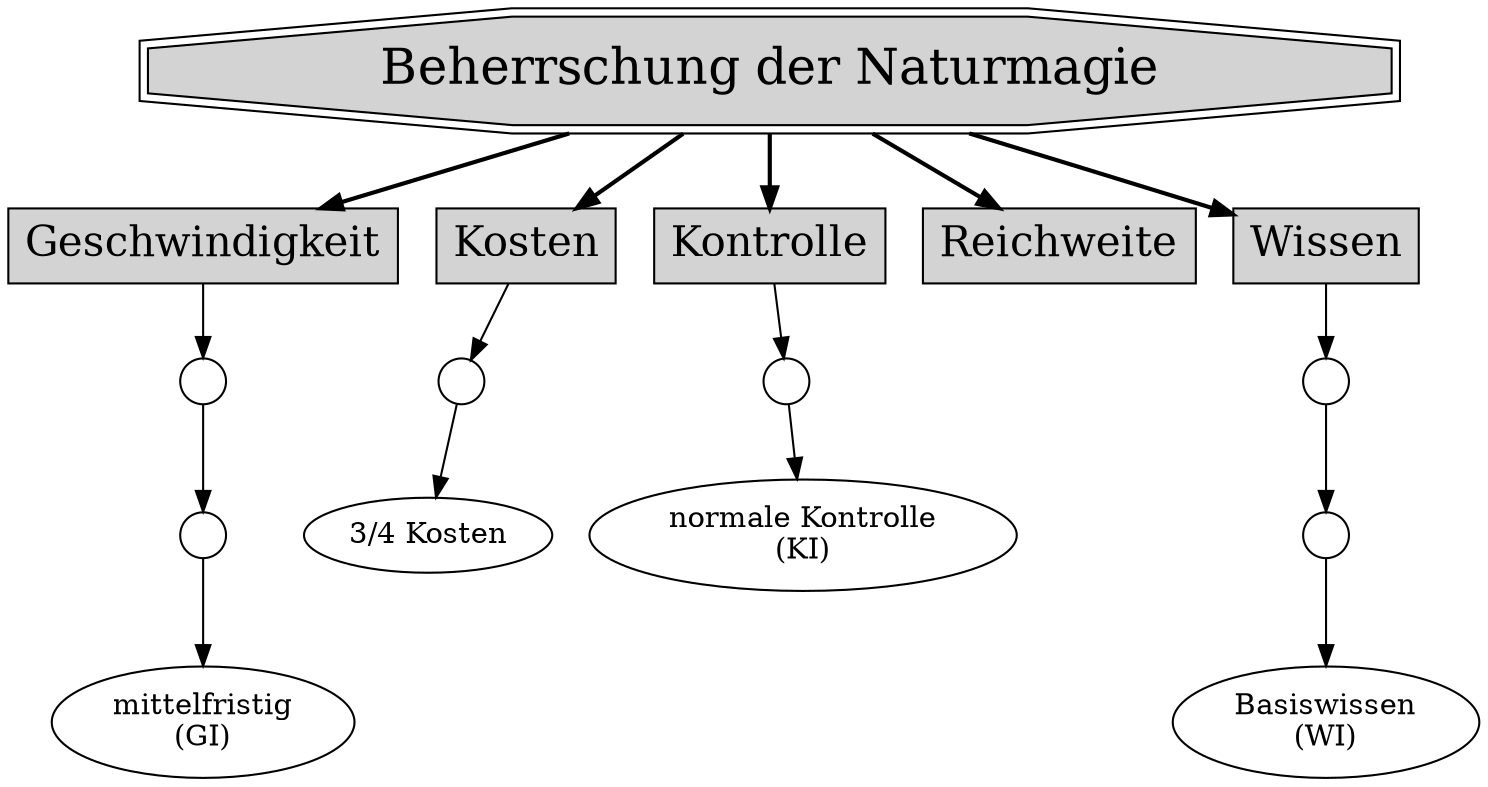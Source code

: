 digraph Naturmagie {
  "Beherrschung der Naturmagie" [ shape = doubleoctagon, fontsize = 24, style = filled ]

  "Beherrschung der Naturmagie" -> KG [ style = bold ]
  "Beherrschung der Naturmagie" -> KK [ style = bold ]
  "Beherrschung der Naturmagie" -> KO [ style = bold ]
  "Beherrschung der Naturmagie" -> KR [ style = bold ]
  "Beherrschung der Naturmagie" -> KW [ style = bold ]

  KK -> KK1 -> "3/4"
  KK [ shape = box, label = Kosten, fontsize = 20, style = filled ]
  KK1 [ label = "", width = 0.3, height = 0.3 ]
  "3/4" [ label = "3/4 Kosten" ]

  KG -> KG1 -> KG2 -> GI
  KG [ shape = box, label = Geschwindigkeit, fontsize = 20, style = filled ]
  KG1 [ label = "", width = 0.3, height = 0.3 ]
  KG2 [ label = "", width = 0.3, height = 0.3 ]
  GI [ label = "mittelfristig\n(GI)" ]

  KO -> KO1 -> KI
  KO [ shape = box, label = Kontrolle, fontsize = 20, style = filled ]
  KO1 [ label = "", width = 0.3, height = 0.3 ]
  KI [ label = "normale Kontrolle\n(KI)" ]

  KR [ shape = box, label = Reichweite, fontsize = 20, style = filled ]

  KW -> KW1 -> KW2 -> WI
  KW [ shape = box, label = Wissen, fontsize = 20, style = filled ]
  KW1 [ label = "", width = 0.3, height = 0.3 ]
  KW2 [ label = "", width = 0.3, height = 0.3 ]
  WI [ label = "Basiswissen\n(WI)" ]
}
